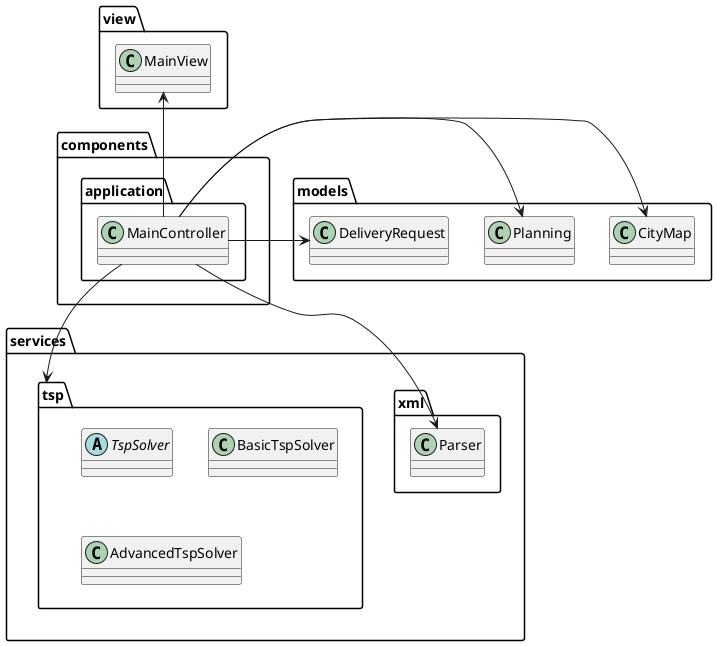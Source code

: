 @startuml

package services {
    package xml {
        class Parser {
        }
    }

    package tsp {
        abstract class TspSolver {
        }

        class BasicTspSolver {
        }

        class AdvancedTspSolver {
        }
    }
}

package models {
    class CityMap {
    }

    class Planning {
    }

    class DeliveryRequest {
    }
}

package components {
    package application {
        class MainController {
        }
    }
}

package view {
    class MainView
}

MainController -left-> Parser
MainController -right-> CityMap
MainController -right-> Planning
MainController -right-> DeliveryRequest
MainController -up-> MainView

MainController --> tsp

@enduml
